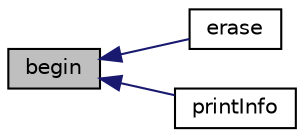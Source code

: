 digraph "begin"
{
  bgcolor="transparent";
  edge [fontname="Helvetica",fontsize="10",labelfontname="Helvetica",labelfontsize="10"];
  node [fontname="Helvetica",fontsize="10",shape=record];
  rankdir="LR";
  Node1 [label="begin",height=0.2,width=0.4,color="black", fillcolor="grey75", style="filled", fontcolor="black"];
  Node1 -> Node2 [dir="back",color="midnightblue",fontsize="10",style="solid",fontname="Helvetica"];
  Node2 [label="erase",height=0.2,width=0.4,color="black",URL="$a02529.html#a4fbc9ab71fae4f7914de3217051b0e25",tooltip="Remove entries in the given hash table from this hash table. "];
  Node1 -> Node3 [dir="back",color="midnightblue",fontsize="10",style="solid",fontname="Helvetica"];
  Node3 [label="printInfo",height=0.2,width=0.4,color="black",URL="$a02529.html#aa83f51c128dc4622568ef2cf81ded527",tooltip="Print information. "];
}
